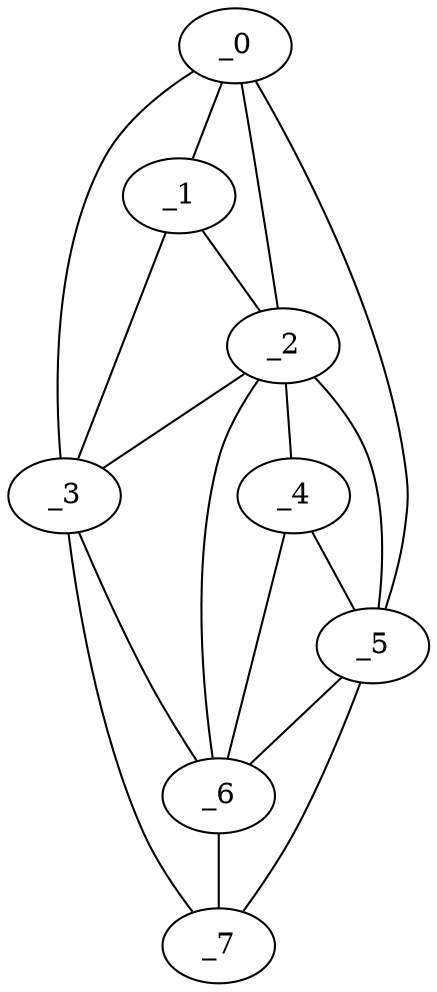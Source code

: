 graph "obj36__285.gxl" {
	_0	 [x=58,
		y=22];
	_1	 [x=69,
		y=26];
	_0 -- _1	 [valence=2];
	_2	 [x=75,
		y=52];
	_0 -- _2	 [valence=1];
	_3	 [x=78,
		y=24];
	_0 -- _3	 [valence=1];
	_5	 [x=82,
		y=74];
	_0 -- _5	 [valence=1];
	_1 -- _2	 [valence=2];
	_1 -- _3	 [valence=1];
	_2 -- _3	 [valence=2];
	_4	 [x=79,
		y=59];
	_2 -- _4	 [valence=2];
	_2 -- _5	 [valence=2];
	_6	 [x=84,
		y=64];
	_2 -- _6	 [valence=1];
	_3 -- _6	 [valence=1];
	_7	 [x=125,
		y=86];
	_3 -- _7	 [valence=1];
	_4 -- _5	 [valence=1];
	_4 -- _6	 [valence=2];
	_5 -- _6	 [valence=1];
	_5 -- _7	 [valence=1];
	_6 -- _7	 [valence=2];
}
